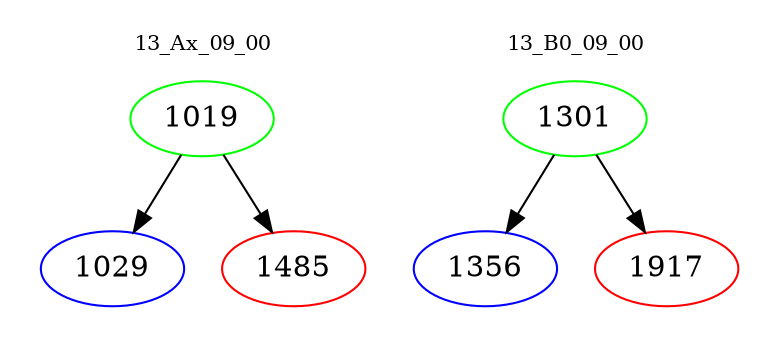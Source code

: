 digraph{
subgraph cluster_0 {
color = white
label = "13_Ax_09_00";
fontsize=10;
T0_1019 [label="1019", color="green"]
T0_1019 -> T0_1029 [color="black"]
T0_1029 [label="1029", color="blue"]
T0_1019 -> T0_1485 [color="black"]
T0_1485 [label="1485", color="red"]
}
subgraph cluster_1 {
color = white
label = "13_B0_09_00";
fontsize=10;
T1_1301 [label="1301", color="green"]
T1_1301 -> T1_1356 [color="black"]
T1_1356 [label="1356", color="blue"]
T1_1301 -> T1_1917 [color="black"]
T1_1917 [label="1917", color="red"]
}
}
